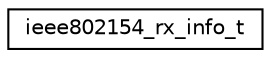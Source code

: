 digraph "Graphical Class Hierarchy"
{
 // LATEX_PDF_SIZE
  edge [fontname="Helvetica",fontsize="10",labelfontname="Helvetica",labelfontsize="10"];
  node [fontname="Helvetica",fontsize="10",shape=record];
  rankdir="LR";
  Node0 [label="ieee802154_rx_info_t",height=0.2,width=0.4,color="black", fillcolor="white", style="filled",URL="$structieee802154__rx__info__t.html",tooltip="RX information associated to a frame."];
}
